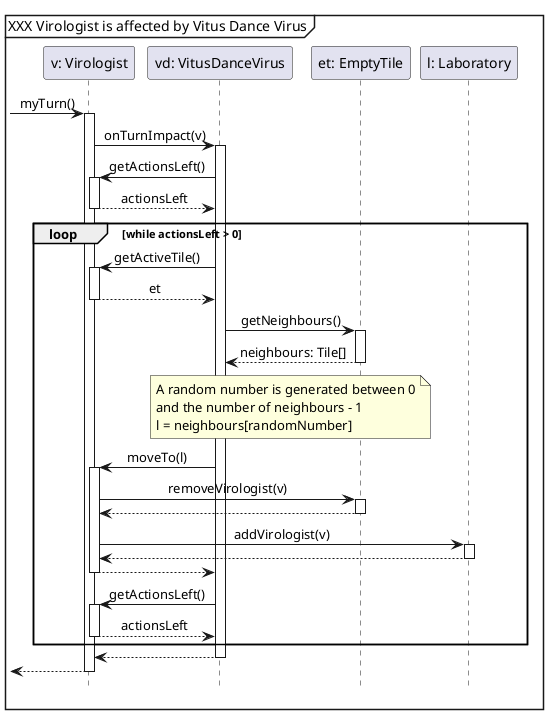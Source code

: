 @startuml
'https://plantuml.com/sequence-diagram
hide footbox
skinparam sequenceMessageAlign center

mainframe XXX Virologist is affected by Vitus Dance Virus

participant "v: Virologist" as v
participant "vd: VitusDanceVirus" as vd
participant "et: EmptyTile" as et
participant "l: Laboratory" as l

-> v ++: myTurn()
    v -> vd ++: onTurnImpact(v)
        vd -> v ++: getActionsLeft()
        return actionsLeft
        loop while actionsLeft > 0
            vd -> v ++: getActiveTile()
            return et
            vd -> et ++: getNeighbours()
            return neighbours: Tile[]
            note over vd, et
             A random number is generated between 0
             and the number of neighbours - 1
             l = neighbours[randomNumber]
            end note
            vd -> v ++: moveTo(l)
                v -> et ++ : removeVirologist(v)
                return
                v -> l ++ : addVirologist(v)
                return
            return
            vd -> v ++: getActionsLeft()
            return actionsLeft
        end
    return
return
@enduml